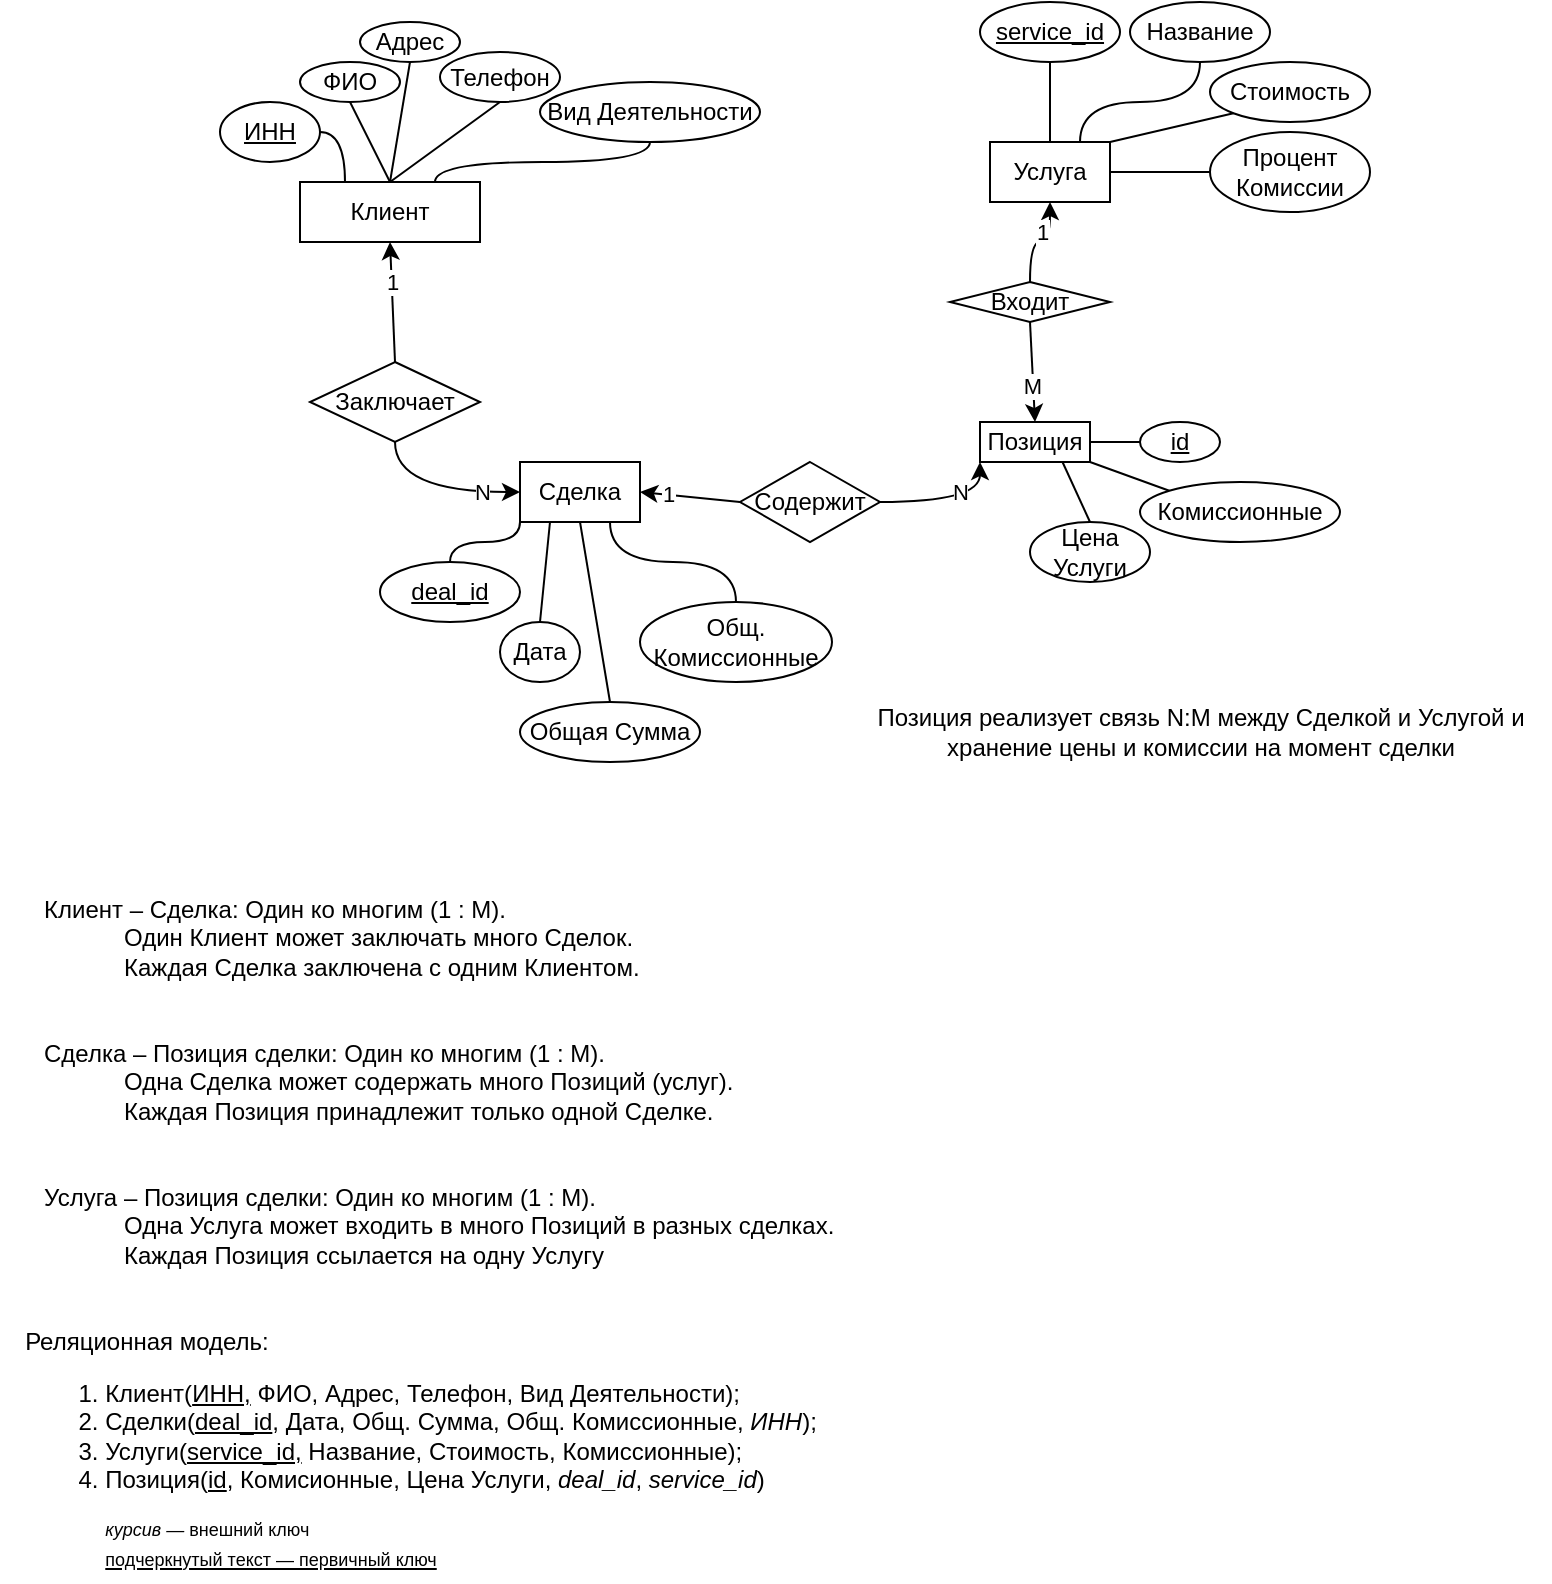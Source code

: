 <mxfile version="28.1.2">
  <diagram name="Страница — 1" id="DileRwpY-nWRouBfZ177">
    <mxGraphModel dx="986" dy="522" grid="1" gridSize="10" guides="1" tooltips="1" connect="1" arrows="1" fold="1" page="1" pageScale="1" pageWidth="827" pageHeight="1169" math="0" shadow="0">
      <root>
        <mxCell id="0" />
        <mxCell id="1" parent="0" />
        <mxCell id="hsI4d0WsTfeGrtN_eoam-2" value="Клиент" style="rounded=0;whiteSpace=wrap;html=1;" parent="1" vertex="1">
          <mxGeometry x="166" y="160" width="90" height="30" as="geometry" />
        </mxCell>
        <mxCell id="hsI4d0WsTfeGrtN_eoam-3" value="&lt;u&gt;ИНН&lt;/u&gt;" style="ellipse;whiteSpace=wrap;html=1;" parent="1" vertex="1">
          <mxGeometry x="126" y="120" width="50" height="30" as="geometry" />
        </mxCell>
        <mxCell id="hsI4d0WsTfeGrtN_eoam-6" value="ФИО" style="ellipse;whiteSpace=wrap;html=1;" parent="1" vertex="1">
          <mxGeometry x="166" y="100" width="50" height="20" as="geometry" />
        </mxCell>
        <mxCell id="hsI4d0WsTfeGrtN_eoam-7" value="" style="endArrow=none;html=1;rounded=0;entryX=1;entryY=0.5;entryDx=0;entryDy=0;exitX=0.25;exitY=0;exitDx=0;exitDy=0;edgeStyle=orthogonalEdgeStyle;curved=1;" parent="1" source="hsI4d0WsTfeGrtN_eoam-2" target="hsI4d0WsTfeGrtN_eoam-3" edge="1">
          <mxGeometry width="50" height="50" relative="1" as="geometry">
            <mxPoint x="176" y="135" as="sourcePoint" />
            <mxPoint x="276" y="170" as="targetPoint" />
          </mxGeometry>
        </mxCell>
        <mxCell id="hsI4d0WsTfeGrtN_eoam-8" value="" style="endArrow=none;html=1;rounded=0;entryX=0.5;entryY=1;entryDx=0;entryDy=0;" parent="1" target="hsI4d0WsTfeGrtN_eoam-6" edge="1">
          <mxGeometry width="50" height="50" relative="1" as="geometry">
            <mxPoint x="211" y="160" as="sourcePoint" />
            <mxPoint x="276" y="170" as="targetPoint" />
          </mxGeometry>
        </mxCell>
        <mxCell id="hsI4d0WsTfeGrtN_eoam-9" value="Адрес" style="ellipse;whiteSpace=wrap;html=1;" parent="1" vertex="1">
          <mxGeometry x="196" y="80" width="50" height="20" as="geometry" />
        </mxCell>
        <mxCell id="hsI4d0WsTfeGrtN_eoam-10" value="" style="endArrow=none;html=1;rounded=0;entryX=0.5;entryY=1;entryDx=0;entryDy=0;exitX=0.5;exitY=0;exitDx=0;exitDy=0;" parent="1" source="hsI4d0WsTfeGrtN_eoam-2" target="hsI4d0WsTfeGrtN_eoam-9" edge="1">
          <mxGeometry width="50" height="50" relative="1" as="geometry">
            <mxPoint x="236" y="150" as="sourcePoint" />
            <mxPoint x="276" y="170" as="targetPoint" />
          </mxGeometry>
        </mxCell>
        <mxCell id="hsI4d0WsTfeGrtN_eoam-12" value="Телефон" style="ellipse;whiteSpace=wrap;html=1;" parent="1" vertex="1">
          <mxGeometry x="236" y="95" width="60" height="25" as="geometry" />
        </mxCell>
        <mxCell id="hsI4d0WsTfeGrtN_eoam-13" value="" style="endArrow=none;html=1;rounded=0;entryX=0.5;entryY=1;entryDx=0;entryDy=0;exitX=0.5;exitY=0;exitDx=0;exitDy=0;" parent="1" source="hsI4d0WsTfeGrtN_eoam-2" target="hsI4d0WsTfeGrtN_eoam-12" edge="1">
          <mxGeometry width="50" height="50" relative="1" as="geometry">
            <mxPoint x="226" y="220" as="sourcePoint" />
            <mxPoint x="276" y="170" as="targetPoint" />
          </mxGeometry>
        </mxCell>
        <mxCell id="hsI4d0WsTfeGrtN_eoam-14" value="Вид Деятельности" style="ellipse;whiteSpace=wrap;html=1;" parent="1" vertex="1">
          <mxGeometry x="286" y="110" width="110" height="30" as="geometry" />
        </mxCell>
        <mxCell id="hsI4d0WsTfeGrtN_eoam-15" value="" style="endArrow=none;html=1;rounded=0;entryX=0.5;entryY=1;entryDx=0;entryDy=0;exitX=0.75;exitY=0;exitDx=0;exitDy=0;edgeStyle=orthogonalEdgeStyle;curved=1;" parent="1" source="hsI4d0WsTfeGrtN_eoam-2" target="hsI4d0WsTfeGrtN_eoam-14" edge="1">
          <mxGeometry width="50" height="50" relative="1" as="geometry">
            <mxPoint x="226" y="220" as="sourcePoint" />
            <mxPoint x="276" y="170" as="targetPoint" />
          </mxGeometry>
        </mxCell>
        <mxCell id="hsI4d0WsTfeGrtN_eoam-16" value="Сделка" style="rounded=0;whiteSpace=wrap;html=1;" parent="1" vertex="1">
          <mxGeometry x="276" y="300" width="60" height="30" as="geometry" />
        </mxCell>
        <mxCell id="hsI4d0WsTfeGrtN_eoam-17" value="Заключает" style="rhombus;whiteSpace=wrap;html=1;" parent="1" vertex="1">
          <mxGeometry x="171" y="250" width="85" height="40" as="geometry" />
        </mxCell>
        <mxCell id="hsI4d0WsTfeGrtN_eoam-18" value="&lt;u&gt;deal_id&lt;/u&gt;" style="ellipse;whiteSpace=wrap;html=1;" parent="1" vertex="1">
          <mxGeometry x="206" y="350" width="70" height="30" as="geometry" />
        </mxCell>
        <mxCell id="hsI4d0WsTfeGrtN_eoam-19" value="" style="endArrow=none;html=1;rounded=0;exitX=0.5;exitY=0;exitDx=0;exitDy=0;entryX=0;entryY=1;entryDx=0;entryDy=0;edgeStyle=orthogonalEdgeStyle;curved=1;" parent="1" source="hsI4d0WsTfeGrtN_eoam-18" target="hsI4d0WsTfeGrtN_eoam-16" edge="1">
          <mxGeometry width="50" height="50" relative="1" as="geometry">
            <mxPoint x="316" y="280" as="sourcePoint" />
            <mxPoint x="366" y="230" as="targetPoint" />
          </mxGeometry>
        </mxCell>
        <mxCell id="hsI4d0WsTfeGrtN_eoam-20" value="Дата" style="ellipse;whiteSpace=wrap;html=1;" parent="1" vertex="1">
          <mxGeometry x="266" y="380" width="40" height="30" as="geometry" />
        </mxCell>
        <mxCell id="hsI4d0WsTfeGrtN_eoam-21" value="" style="endArrow=none;html=1;rounded=0;exitX=0.5;exitY=0;exitDx=0;exitDy=0;entryX=0.25;entryY=1;entryDx=0;entryDy=0;" parent="1" source="hsI4d0WsTfeGrtN_eoam-20" target="hsI4d0WsTfeGrtN_eoam-16" edge="1">
          <mxGeometry width="50" height="50" relative="1" as="geometry">
            <mxPoint x="246" y="350" as="sourcePoint" />
            <mxPoint x="296" y="300" as="targetPoint" />
          </mxGeometry>
        </mxCell>
        <mxCell id="hsI4d0WsTfeGrtN_eoam-22" value="Общая Сумма" style="ellipse;whiteSpace=wrap;html=1;" parent="1" vertex="1">
          <mxGeometry x="276" y="420" width="90" height="30" as="geometry" />
        </mxCell>
        <mxCell id="hsI4d0WsTfeGrtN_eoam-23" value="" style="endArrow=none;html=1;rounded=0;entryX=0.5;entryY=1;entryDx=0;entryDy=0;exitX=0.5;exitY=0;exitDx=0;exitDy=0;" parent="1" source="hsI4d0WsTfeGrtN_eoam-22" target="hsI4d0WsTfeGrtN_eoam-16" edge="1">
          <mxGeometry width="50" height="50" relative="1" as="geometry">
            <mxPoint x="336" y="390" as="sourcePoint" />
            <mxPoint x="386" y="340" as="targetPoint" />
          </mxGeometry>
        </mxCell>
        <mxCell id="hsI4d0WsTfeGrtN_eoam-24" value="Общ. Комиссионные" style="ellipse;whiteSpace=wrap;html=1;" parent="1" vertex="1">
          <mxGeometry x="336" y="370" width="96" height="40" as="geometry" />
        </mxCell>
        <mxCell id="hsI4d0WsTfeGrtN_eoam-25" value="" style="endArrow=none;html=1;rounded=0;entryX=0.75;entryY=1;entryDx=0;entryDy=0;exitX=0.5;exitY=0;exitDx=0;exitDy=0;edgeStyle=orthogonalEdgeStyle;curved=1;" parent="1" source="hsI4d0WsTfeGrtN_eoam-24" target="hsI4d0WsTfeGrtN_eoam-16" edge="1">
          <mxGeometry width="50" height="50" relative="1" as="geometry">
            <mxPoint x="396" y="360" as="sourcePoint" />
            <mxPoint x="446" y="310" as="targetPoint" />
          </mxGeometry>
        </mxCell>
        <mxCell id="hsI4d0WsTfeGrtN_eoam-27" value="Услуга" style="rounded=0;whiteSpace=wrap;html=1;" parent="1" vertex="1">
          <mxGeometry x="511" y="140" width="60" height="30" as="geometry" />
        </mxCell>
        <mxCell id="hsI4d0WsTfeGrtN_eoam-28" value="&lt;u&gt;service_id&lt;/u&gt;" style="ellipse;whiteSpace=wrap;html=1;" parent="1" vertex="1">
          <mxGeometry x="506" y="70" width="70" height="30" as="geometry" />
        </mxCell>
        <mxCell id="hsI4d0WsTfeGrtN_eoam-29" value="" style="endArrow=none;html=1;rounded=0;entryX=0.5;entryY=1;entryDx=0;entryDy=0;exitX=0.5;exitY=0;exitDx=0;exitDy=0;" parent="1" source="hsI4d0WsTfeGrtN_eoam-27" target="hsI4d0WsTfeGrtN_eoam-28" edge="1">
          <mxGeometry width="50" height="50" relative="1" as="geometry">
            <mxPoint x="571" y="140" as="sourcePoint" />
            <mxPoint x="621" y="90" as="targetPoint" />
          </mxGeometry>
        </mxCell>
        <mxCell id="hsI4d0WsTfeGrtN_eoam-30" value="Название" style="ellipse;whiteSpace=wrap;html=1;" parent="1" vertex="1">
          <mxGeometry x="581" y="70" width="70" height="30" as="geometry" />
        </mxCell>
        <mxCell id="hsI4d0WsTfeGrtN_eoam-31" value="" style="endArrow=none;html=1;rounded=0;entryX=0.5;entryY=1;entryDx=0;entryDy=0;exitX=0.75;exitY=0;exitDx=0;exitDy=0;edgeStyle=orthogonalEdgeStyle;curved=1;" parent="1" source="hsI4d0WsTfeGrtN_eoam-27" target="hsI4d0WsTfeGrtN_eoam-30" edge="1">
          <mxGeometry width="50" height="50" relative="1" as="geometry">
            <mxPoint x="631" y="150" as="sourcePoint" />
            <mxPoint x="681" y="100" as="targetPoint" />
          </mxGeometry>
        </mxCell>
        <mxCell id="hsI4d0WsTfeGrtN_eoam-32" value="Стоимость" style="ellipse;whiteSpace=wrap;html=1;" parent="1" vertex="1">
          <mxGeometry x="621" y="100" width="80" height="30" as="geometry" />
        </mxCell>
        <mxCell id="hsI4d0WsTfeGrtN_eoam-33" value="" style="endArrow=none;html=1;rounded=0;entryX=0;entryY=1;entryDx=0;entryDy=0;exitX=1;exitY=0;exitDx=0;exitDy=0;" parent="1" source="hsI4d0WsTfeGrtN_eoam-27" target="hsI4d0WsTfeGrtN_eoam-32" edge="1">
          <mxGeometry width="50" height="50" relative="1" as="geometry">
            <mxPoint x="611" y="190" as="sourcePoint" />
            <mxPoint x="661" y="140" as="targetPoint" />
          </mxGeometry>
        </mxCell>
        <mxCell id="hsI4d0WsTfeGrtN_eoam-34" value="Процент Комиссии" style="ellipse;whiteSpace=wrap;html=1;" parent="1" vertex="1">
          <mxGeometry x="621" y="135" width="80" height="40" as="geometry" />
        </mxCell>
        <mxCell id="hsI4d0WsTfeGrtN_eoam-35" value="" style="endArrow=none;html=1;rounded=0;entryX=0;entryY=0.5;entryDx=0;entryDy=0;exitX=1;exitY=0.5;exitDx=0;exitDy=0;" parent="1" source="hsI4d0WsTfeGrtN_eoam-27" target="hsI4d0WsTfeGrtN_eoam-34" edge="1">
          <mxGeometry width="50" height="50" relative="1" as="geometry">
            <mxPoint x="561" y="210" as="sourcePoint" />
            <mxPoint x="611" y="160" as="targetPoint" />
          </mxGeometry>
        </mxCell>
        <mxCell id="hsI4d0WsTfeGrtN_eoam-36" value="Позиция" style="rounded=0;whiteSpace=wrap;html=1;" parent="1" vertex="1">
          <mxGeometry x="506" y="280" width="55" height="20" as="geometry" />
        </mxCell>
        <mxCell id="hsI4d0WsTfeGrtN_eoam-37" value="Входит" style="rhombus;whiteSpace=wrap;html=1;" parent="1" vertex="1">
          <mxGeometry x="491" y="210" width="80" height="20" as="geometry" />
        </mxCell>
        <mxCell id="hsI4d0WsTfeGrtN_eoam-38" value="Содержит" style="rhombus;whiteSpace=wrap;html=1;" parent="1" vertex="1">
          <mxGeometry x="386" y="300" width="70" height="40" as="geometry" />
        </mxCell>
        <mxCell id="hsI4d0WsTfeGrtN_eoam-39" value="&lt;u&gt;id&lt;/u&gt;" style="ellipse;whiteSpace=wrap;html=1;" parent="1" vertex="1">
          <mxGeometry x="586" y="280" width="40" height="20" as="geometry" />
        </mxCell>
        <mxCell id="hsI4d0WsTfeGrtN_eoam-40" value="Цена Услуги" style="ellipse;whiteSpace=wrap;html=1;" parent="1" vertex="1">
          <mxGeometry x="531" y="330" width="60" height="30" as="geometry" />
        </mxCell>
        <mxCell id="hsI4d0WsTfeGrtN_eoam-41" value="Комиссионные" style="ellipse;whiteSpace=wrap;html=1;" parent="1" vertex="1">
          <mxGeometry x="586" y="310" width="100" height="30" as="geometry" />
        </mxCell>
        <mxCell id="hsI4d0WsTfeGrtN_eoam-42" value="" style="endArrow=none;html=1;rounded=0;exitX=0;exitY=0.5;exitDx=0;exitDy=0;entryX=1;entryY=0.5;entryDx=0;entryDy=0;" parent="1" source="hsI4d0WsTfeGrtN_eoam-39" target="hsI4d0WsTfeGrtN_eoam-36" edge="1">
          <mxGeometry width="50" height="50" relative="1" as="geometry">
            <mxPoint x="611" y="275" as="sourcePoint" />
            <mxPoint x="661" y="225" as="targetPoint" />
          </mxGeometry>
        </mxCell>
        <mxCell id="hsI4d0WsTfeGrtN_eoam-43" value="" style="endArrow=none;html=1;rounded=0;entryX=0;entryY=0;entryDx=0;entryDy=0;exitX=1;exitY=1;exitDx=0;exitDy=0;" parent="1" source="hsI4d0WsTfeGrtN_eoam-36" target="hsI4d0WsTfeGrtN_eoam-41" edge="1">
          <mxGeometry width="50" height="50" relative="1" as="geometry">
            <mxPoint x="606" y="400" as="sourcePoint" />
            <mxPoint x="656" y="350" as="targetPoint" />
          </mxGeometry>
        </mxCell>
        <mxCell id="hsI4d0WsTfeGrtN_eoam-44" value="" style="endArrow=none;html=1;rounded=0;entryX=0.5;entryY=0;entryDx=0;entryDy=0;exitX=0.75;exitY=1;exitDx=0;exitDy=0;" parent="1" source="hsI4d0WsTfeGrtN_eoam-36" target="hsI4d0WsTfeGrtN_eoam-40" edge="1">
          <mxGeometry width="50" height="50" relative="1" as="geometry">
            <mxPoint x="606" y="490" as="sourcePoint" />
            <mxPoint x="656" y="440" as="targetPoint" />
          </mxGeometry>
        </mxCell>
        <mxCell id="hsI4d0WsTfeGrtN_eoam-48" value="" style="endArrow=classic;html=1;rounded=0;exitX=0.5;exitY=0;exitDx=0;exitDy=0;entryX=0.5;entryY=1;entryDx=0;entryDy=0;" parent="1" source="hsI4d0WsTfeGrtN_eoam-17" target="hsI4d0WsTfeGrtN_eoam-2" edge="1">
          <mxGeometry relative="1" as="geometry">
            <mxPoint x="246" y="210" as="sourcePoint" />
            <mxPoint x="346" y="210" as="targetPoint" />
          </mxGeometry>
        </mxCell>
        <mxCell id="hsI4d0WsTfeGrtN_eoam-49" value="1" style="edgeLabel;resizable=0;html=1;;align=center;verticalAlign=middle;" parent="hsI4d0WsTfeGrtN_eoam-48" connectable="0" vertex="1">
          <mxGeometry relative="1" as="geometry">
            <mxPoint x="-1" y="-10" as="offset" />
          </mxGeometry>
        </mxCell>
        <mxCell id="hsI4d0WsTfeGrtN_eoam-50" value="" style="endArrow=classic;html=1;rounded=0;exitX=0.5;exitY=1;exitDx=0;exitDy=0;entryX=0;entryY=0.5;entryDx=0;entryDy=0;edgeStyle=orthogonalEdgeStyle;curved=1;" parent="1" source="hsI4d0WsTfeGrtN_eoam-17" target="hsI4d0WsTfeGrtN_eoam-16" edge="1">
          <mxGeometry relative="1" as="geometry">
            <mxPoint x="236" y="249.5" as="sourcePoint" />
            <mxPoint x="336" y="249.5" as="targetPoint" />
          </mxGeometry>
        </mxCell>
        <mxCell id="hsI4d0WsTfeGrtN_eoam-51" value="N" style="edgeLabel;resizable=0;html=1;;align=center;verticalAlign=middle;" parent="hsI4d0WsTfeGrtN_eoam-50" connectable="0" vertex="1">
          <mxGeometry relative="1" as="geometry">
            <mxPoint x="24" as="offset" />
          </mxGeometry>
        </mxCell>
        <mxCell id="hsI4d0WsTfeGrtN_eoam-54" value="" style="endArrow=classic;html=1;rounded=0;exitX=1;exitY=0.5;exitDx=0;exitDy=0;entryX=0;entryY=1;entryDx=0;entryDy=0;edgeStyle=orthogonalEdgeStyle;curved=1;" parent="1" source="hsI4d0WsTfeGrtN_eoam-38" target="hsI4d0WsTfeGrtN_eoam-36" edge="1">
          <mxGeometry relative="1" as="geometry">
            <mxPoint x="461" y="324.79" as="sourcePoint" />
            <mxPoint x="561" y="324.79" as="targetPoint" />
          </mxGeometry>
        </mxCell>
        <mxCell id="hsI4d0WsTfeGrtN_eoam-55" value="N" style="edgeLabel;resizable=0;html=1;;align=center;verticalAlign=middle;" parent="hsI4d0WsTfeGrtN_eoam-54" connectable="0" vertex="1">
          <mxGeometry relative="1" as="geometry">
            <mxPoint x="5" y="-5" as="offset" />
          </mxGeometry>
        </mxCell>
        <mxCell id="hsI4d0WsTfeGrtN_eoam-56" value="" style="endArrow=classic;html=1;rounded=0;exitX=0;exitY=0.5;exitDx=0;exitDy=0;entryX=1;entryY=0.5;entryDx=0;entryDy=0;" parent="1" source="hsI4d0WsTfeGrtN_eoam-38" target="hsI4d0WsTfeGrtN_eoam-16" edge="1">
          <mxGeometry relative="1" as="geometry">
            <mxPoint x="356" y="260" as="sourcePoint" />
            <mxPoint x="456" y="260" as="targetPoint" />
          </mxGeometry>
        </mxCell>
        <mxCell id="hsI4d0WsTfeGrtN_eoam-57" value="1" style="edgeLabel;resizable=0;html=1;;align=center;verticalAlign=middle;" parent="hsI4d0WsTfeGrtN_eoam-56" connectable="0" vertex="1">
          <mxGeometry relative="1" as="geometry">
            <mxPoint x="-11" y="-2" as="offset" />
          </mxGeometry>
        </mxCell>
        <mxCell id="hsI4d0WsTfeGrtN_eoam-58" value="" style="endArrow=classic;html=1;rounded=0;exitX=0.5;exitY=1;exitDx=0;exitDy=0;entryX=0.5;entryY=0;entryDx=0;entryDy=0;" parent="1" source="hsI4d0WsTfeGrtN_eoam-37" target="hsI4d0WsTfeGrtN_eoam-36" edge="1">
          <mxGeometry relative="1" as="geometry">
            <mxPoint x="496" y="180" as="sourcePoint" />
            <mxPoint x="596" y="180" as="targetPoint" />
          </mxGeometry>
        </mxCell>
        <mxCell id="hsI4d0WsTfeGrtN_eoam-59" value="M" style="edgeLabel;resizable=0;html=1;;align=center;verticalAlign=middle;" parent="hsI4d0WsTfeGrtN_eoam-58" connectable="0" vertex="1">
          <mxGeometry relative="1" as="geometry">
            <mxPoint y="7" as="offset" />
          </mxGeometry>
        </mxCell>
        <mxCell id="hsI4d0WsTfeGrtN_eoam-60" value="" style="endArrow=classic;html=1;rounded=0;exitX=0.5;exitY=0;exitDx=0;exitDy=0;entryX=0.5;entryY=1;entryDx=0;entryDy=0;edgeStyle=orthogonalEdgeStyle;curved=1;" parent="1" source="hsI4d0WsTfeGrtN_eoam-37" target="hsI4d0WsTfeGrtN_eoam-27" edge="1">
          <mxGeometry relative="1" as="geometry">
            <mxPoint x="496" y="180" as="sourcePoint" />
            <mxPoint x="596" y="180" as="targetPoint" />
          </mxGeometry>
        </mxCell>
        <mxCell id="hsI4d0WsTfeGrtN_eoam-61" value="1" style="edgeLabel;resizable=0;html=1;;align=center;verticalAlign=middle;" parent="hsI4d0WsTfeGrtN_eoam-60" connectable="0" vertex="1">
          <mxGeometry relative="1" as="geometry">
            <mxPoint x="1" y="-5" as="offset" />
          </mxGeometry>
        </mxCell>
        <mxCell id="hsI4d0WsTfeGrtN_eoam-62" value="Позиция&amp;nbsp;реализует связь N:M между Сделкой и Услугой и&lt;div&gt;хранение цены и комиссии на момент сделки&lt;/div&gt;" style="text;html=1;align=center;verticalAlign=middle;resizable=0;points=[];autosize=1;strokeColor=none;fillColor=none;" parent="1" vertex="1">
          <mxGeometry x="441" y="415" width="350" height="40" as="geometry" />
        </mxCell>
        <mxCell id="hsI4d0WsTfeGrtN_eoam-63" value="&lt;div&gt;&lt;span style=&quot;background-color: transparent; color: light-dark(rgb(0, 0, 0), rgb(255, 255, 255));&quot;&gt;Клиент – Сделка: Один ко многим (1 : M).&lt;/span&gt;&lt;/div&gt;&lt;blockquote style=&quot;margin: 0 0 0 40px; border: none; padding: 0px;&quot;&gt;&lt;div&gt;Один Клиент может заключать много Сделок.&lt;/div&gt;&lt;div&gt;Каждая Сделка заключена с одним Клиентом.&lt;/div&gt;&lt;/blockquote&gt;&lt;div&gt;&lt;br&gt;&lt;/div&gt;&lt;div&gt;&lt;br&gt;&lt;/div&gt;&lt;div&gt;Сделка – Позиция сделки: Один ко многим (1 : M).&lt;/div&gt;&lt;blockquote style=&quot;margin: 0 0 0 40px; border: none; padding: 0px;&quot;&gt;&lt;div&gt;Одна Сделка может содержать много Позиций (услуг).&lt;/div&gt;&lt;div&gt;Каждая Позиция принадлежит только одной Сделке.&lt;/div&gt;&lt;/blockquote&gt;&lt;div&gt;&lt;br&gt;&lt;/div&gt;&lt;div&gt;&lt;br&gt;&lt;/div&gt;&lt;div&gt;Услуга – Позиция сделки: Один ко многим (1 : M).&lt;/div&gt;&lt;blockquote style=&quot;margin: 0 0 0 40px; border: none; padding: 0px;&quot;&gt;&lt;div&gt;Одна Услуга может входить в много Позиций в разных сделках.&lt;/div&gt;&lt;div&gt;Каждая Позиция ссылается на одну Услугу&lt;/div&gt;&lt;/blockquote&gt;" style="text;html=1;align=left;verticalAlign=middle;resizable=0;points=[];autosize=1;strokeColor=none;fillColor=none;" parent="1" vertex="1">
          <mxGeometry x="36" y="510" width="420" height="200" as="geometry" />
        </mxCell>
        <mxCell id="q3KEwMAWErID9X7PukSF-1" value="&lt;div style=&quot;text-align: left;&quot;&gt;&lt;span style=&quot;background-color: transparent; color: light-dark(rgb(0, 0, 0), rgb(255, 255, 255));&quot;&gt;Реляционная модель:&lt;/span&gt;&lt;/div&gt;&lt;div style=&quot;text-align: left;&quot;&gt;&lt;ol&gt;&lt;li&gt;&lt;span style=&quot;background-color: transparent; color: light-dark(rgb(0, 0, 0), rgb(255, 255, 255));&quot;&gt;Клиент(&lt;u&gt;ИНН,&lt;/u&gt;&amp;nbsp;ФИО, Адрес, Телефон, Вид Деятельности);&lt;/span&gt;&lt;/li&gt;&lt;li&gt;Сделки(&lt;u&gt;deal_id&lt;/u&gt;, Дата, Общ. Сумма, Общ. Комиссионные,&amp;nbsp;&lt;i&gt;ИНН&lt;/i&gt;);&lt;/li&gt;&lt;li&gt;Услуги(&lt;u&gt;service_id,&lt;/u&gt;&amp;nbsp;Название, Стоимость, Комиссионные);&lt;/li&gt;&lt;li&gt;Позиция(&lt;u&gt;id&lt;/u&gt;, Комисионные, Цена Услуги,&amp;nbsp;&lt;i&gt;deal_id&lt;/i&gt;,&amp;nbsp;&lt;i&gt;service_id&lt;/i&gt;)&lt;/li&gt;&lt;/ol&gt;&lt;/div&gt;" style="text;html=1;align=center;verticalAlign=middle;resizable=0;points=[];autosize=1;strokeColor=none;fillColor=none;" vertex="1" parent="1">
          <mxGeometry x="16" y="725" width="420" height="110" as="geometry" />
        </mxCell>
        <mxCell id="q3KEwMAWErID9X7PukSF-2" value="&lt;div style=&quot;text-align: justify;&quot;&gt;&lt;font style=&quot;font-size: 9px;&quot;&gt;&lt;i style=&quot;background-color: transparent; color: light-dark(rgb(0, 0, 0), rgb(255, 255, 255));&quot;&gt;курсив — &lt;/i&gt;&lt;span style=&quot;background-color: transparent; color: light-dark(rgb(0, 0, 0), rgb(255, 255, 255));&quot;&gt;внешний ключ&lt;/span&gt;&lt;/font&gt;&lt;/div&gt;&lt;div style=&quot;text-align: justify;&quot;&gt;&lt;span style=&quot;background-color: transparent; color: light-dark(rgb(0, 0, 0), rgb(255, 255, 255));&quot;&gt;&lt;u&gt;&lt;font style=&quot;font-size: 9px;&quot;&gt;подчеркнутый текст — первичный ключ&lt;/font&gt;&lt;/u&gt;&lt;/span&gt;&lt;/div&gt;" style="text;html=1;align=center;verticalAlign=middle;resizable=0;points=[];autosize=1;strokeColor=none;fillColor=none;" vertex="1" parent="1">
          <mxGeometry x="56" y="820" width="190" height="40" as="geometry" />
        </mxCell>
      </root>
    </mxGraphModel>
  </diagram>
</mxfile>

